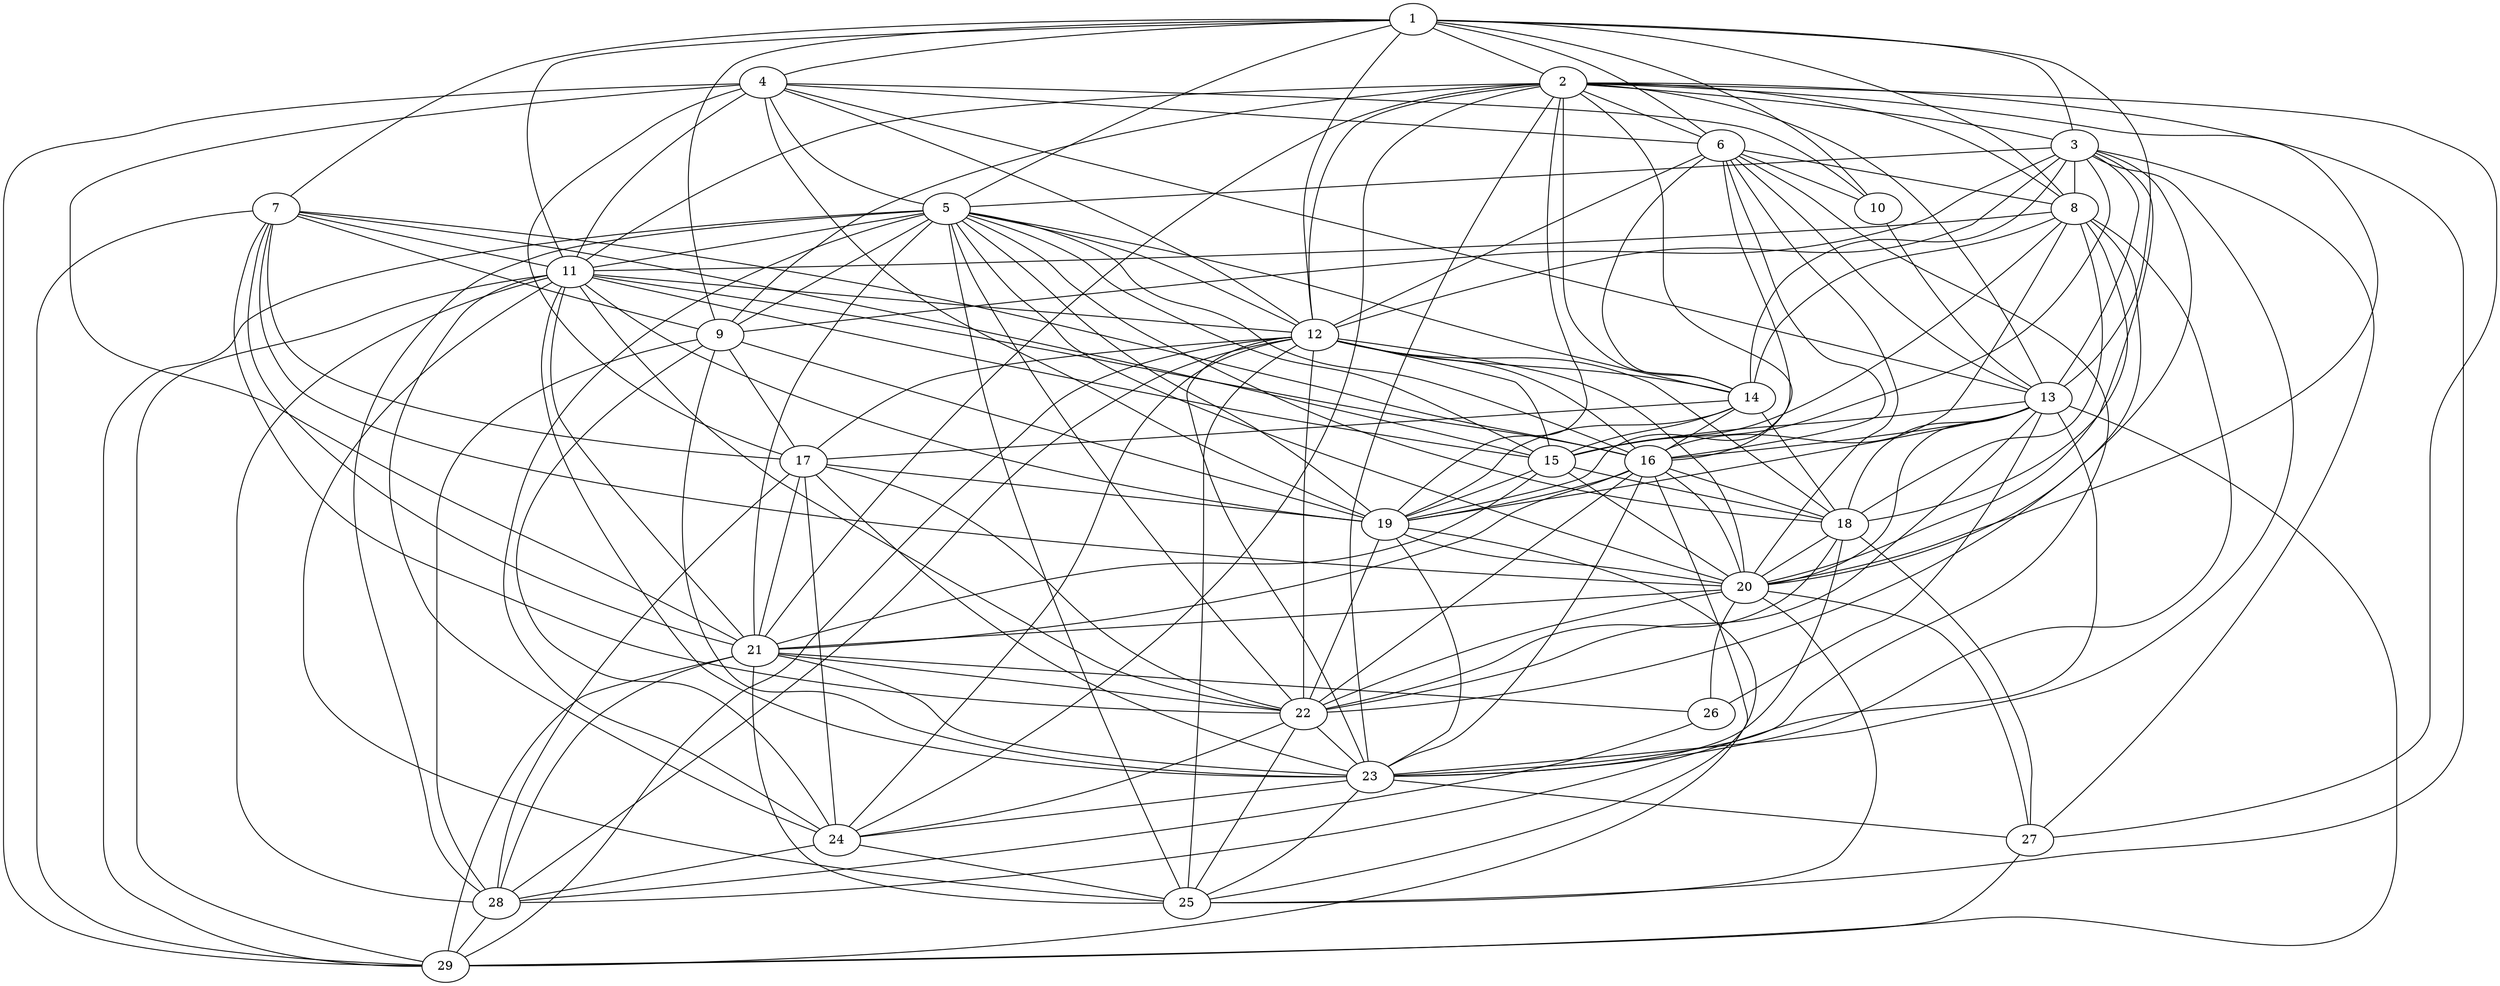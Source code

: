 graph {
1--2;
1--3;
1--4;
1--5;
1--6;
1--7;
1--8;
1--9;
1--10;
1--11;
1--12;
1--13;
14--15;
2--14;
3--14;
5--14;
14--16;
14--17;
6--14;
14--18;
14--19;
8--14;
12--14;
15--20;
3--15;
5--15;
15--18;
15--19;
7--15;
8--15;
11--15;
12--15;
15--21;
13--15;
20--22;
5--22;
16--22;
22--23;
17--22;
18--22;
19--22;
7--22;
8--22;
11--22;
12--22;
22--24;
22--25;
21--22;
13--22;
2--20;
3--20;
5--20;
16--20;
6--20;
18--20;
19--20;
7--20;
8--20;
20--26;
12--20;
20--27;
20--25;
20--21;
13--20;
5--28;
28--29;
17--28;
26--28;
9--28;
11--28;
12--28;
24--28;
21--28;
13--28;
2--3;
2--16;
2--23;
2--6;
2--19;
2--8;
2--9;
2--11;
2--12;
2--27;
2--24;
2--25;
2--21;
2--13;
3--5;
3--23;
3--18;
3--8;
3--9;
3--12;
3--27;
3--13;
4--5;
4--29;
4--17;
4--6;
4--19;
4--10;
4--11;
4--12;
4--21;
4--13;
5--16;
5--29;
5--18;
5--19;
5--9;
5--11;
5--12;
5--24;
5--25;
5--21;
16--23;
6--16;
16--18;
16--19;
7--16;
8--16;
11--16;
12--16;
16--25;
16--21;
13--16;
19--29;
7--29;
11--29;
12--29;
27--29;
21--29;
13--29;
17--23;
6--23;
18--23;
19--23;
8--23;
9--23;
11--23;
12--23;
23--27;
23--24;
23--25;
21--23;
17--19;
7--17;
9--17;
12--17;
17--24;
17--21;
6--19;
6--8;
6--10;
6--12;
6--13;
8--18;
12--18;
18--27;
13--18;
9--19;
11--19;
13--19;
7--9;
7--11;
7--21;
8--11;
21--26;
13--26;
9--24;
10--13;
11--12;
11--24;
11--25;
11--21;
12--24;
12--25;
24--25;
21--25;
}
